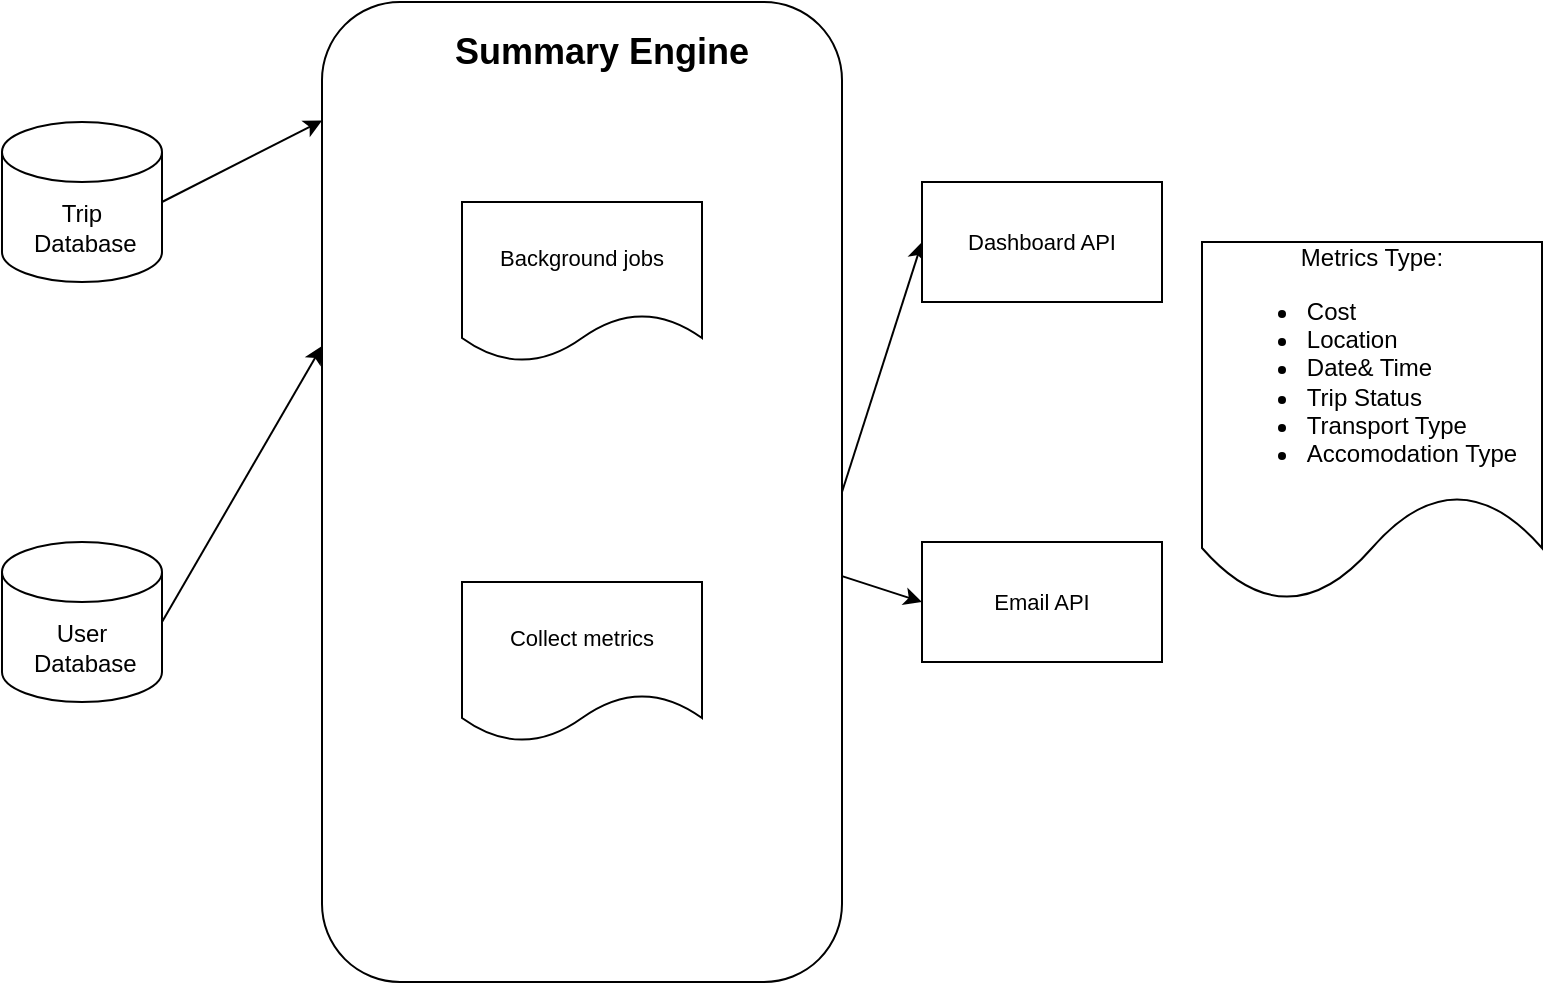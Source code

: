 <mxfile version="21.7.5" type="device">
  <diagram name="Page-1" id="hDhawDrMOq3fDyaG_z1i">
    <mxGraphModel dx="1050" dy="566" grid="1" gridSize="10" guides="1" tooltips="1" connect="1" arrows="1" fold="1" page="1" pageScale="1" pageWidth="850" pageHeight="1100" math="0" shadow="0">
      <root>
        <mxCell id="0" />
        <mxCell id="1" parent="0" />
        <mxCell id="T8nxM4cV_ng4f6DZZX6p-5" style="rounded=0;orthogonalLoop=1;jettySize=auto;html=1;entryX=0;entryY=0.5;entryDx=0;entryDy=0;" edge="1" parent="1" source="Y4_OtuAko8wCgOKkr69z-1" target="Y4_OtuAko8wCgOKkr69z-7">
          <mxGeometry relative="1" as="geometry" />
        </mxCell>
        <mxCell id="T8nxM4cV_ng4f6DZZX6p-6" style="rounded=0;orthogonalLoop=1;jettySize=auto;html=1;exitX=1;exitY=0.5;exitDx=0;exitDy=0;entryX=0;entryY=0.5;entryDx=0;entryDy=0;" edge="1" parent="1" source="Y4_OtuAko8wCgOKkr69z-1" target="T8nxM4cV_ng4f6DZZX6p-2">
          <mxGeometry relative="1" as="geometry" />
        </mxCell>
        <mxCell id="Y4_OtuAko8wCgOKkr69z-1" value="" style="rounded=1;whiteSpace=wrap;html=1;" parent="1" vertex="1">
          <mxGeometry x="230" y="50" width="260" height="490" as="geometry" />
        </mxCell>
        <mxCell id="Y4_OtuAko8wCgOKkr69z-2" value="&lt;b&gt;Summary Engine&lt;/b&gt;" style="text;html=1;strokeColor=none;fillColor=none;align=center;verticalAlign=middle;whiteSpace=wrap;rounded=0;fontSize=18;" parent="1" vertex="1">
          <mxGeometry x="285" y="60" width="170" height="30" as="geometry" />
        </mxCell>
        <mxCell id="Y4_OtuAko8wCgOKkr69z-4" style="rounded=0;orthogonalLoop=1;jettySize=auto;html=1;exitX=1;exitY=0.5;exitDx=0;exitDy=0;exitPerimeter=0;entryX=0;entryY=0.121;entryDx=0;entryDy=0;entryPerimeter=0;" parent="1" source="Y4_OtuAko8wCgOKkr69z-3" target="Y4_OtuAko8wCgOKkr69z-1" edge="1">
          <mxGeometry relative="1" as="geometry" />
        </mxCell>
        <mxCell id="Y4_OtuAko8wCgOKkr69z-3" value="Trip&lt;br&gt;&amp;nbsp;Database" style="shape=cylinder3;whiteSpace=wrap;html=1;boundedLbl=1;backgroundOutline=1;size=15;" parent="1" vertex="1">
          <mxGeometry x="70" y="110" width="80" height="80" as="geometry" />
        </mxCell>
        <mxCell id="Y4_OtuAko8wCgOKkr69z-5" value="Background jobs" style="shape=document;whiteSpace=wrap;html=1;boundedLbl=1;fontFamily=Helvetica;fontSize=11;fontColor=default;" parent="1" vertex="1">
          <mxGeometry x="300" y="150" width="120" height="80" as="geometry" />
        </mxCell>
        <mxCell id="Y4_OtuAko8wCgOKkr69z-7" value="Email API" style="rounded=0;whiteSpace=wrap;html=1;fontFamily=Helvetica;fontSize=11;fontColor=default;" parent="1" vertex="1">
          <mxGeometry x="530" y="320" width="120" height="60" as="geometry" />
        </mxCell>
        <mxCell id="Y4_OtuAko8wCgOKkr69z-20" value="Collect metrics" style="shape=document;whiteSpace=wrap;html=1;boundedLbl=1;fontFamily=Helvetica;fontSize=11;fontColor=default;" parent="1" vertex="1">
          <mxGeometry x="300" y="340" width="120" height="80" as="geometry" />
        </mxCell>
        <mxCell id="Y4_OtuAko8wCgOKkr69z-22" style="edgeStyle=none;shape=connector;rounded=0;orthogonalLoop=1;jettySize=auto;html=1;exitX=1;exitY=0.5;exitDx=0;exitDy=0;exitPerimeter=0;entryX=0;entryY=0.351;entryDx=0;entryDy=0;entryPerimeter=0;labelBackgroundColor=default;strokeColor=default;fontFamily=Helvetica;fontSize=11;fontColor=default;endArrow=classic;" parent="1" source="Y4_OtuAko8wCgOKkr69z-21" target="Y4_OtuAko8wCgOKkr69z-1" edge="1">
          <mxGeometry relative="1" as="geometry" />
        </mxCell>
        <mxCell id="Y4_OtuAko8wCgOKkr69z-21" value="User&lt;br&gt;&amp;nbsp;Database" style="shape=cylinder3;whiteSpace=wrap;html=1;boundedLbl=1;backgroundOutline=1;size=15;" parent="1" vertex="1">
          <mxGeometry x="70" y="320" width="80" height="80" as="geometry" />
        </mxCell>
        <mxCell id="T8nxM4cV_ng4f6DZZX6p-1" value="Metrics Type:&lt;br&gt;&lt;ul&gt;&lt;li style=&quot;text-align: left;&quot;&gt;Cost&lt;/li&gt;&lt;li style=&quot;text-align: left;&quot;&gt;Location&lt;/li&gt;&lt;li style=&quot;text-align: left;&quot;&gt;Date&amp;amp; Time&lt;/li&gt;&lt;li style=&quot;text-align: left;&quot;&gt;Trip Status&lt;/li&gt;&lt;li style=&quot;text-align: left;&quot;&gt;Transport Type&lt;/li&gt;&lt;li style=&quot;text-align: left;&quot;&gt;Accomodation Type&lt;/li&gt;&lt;/ul&gt;" style="shape=document;whiteSpace=wrap;html=1;boundedLbl=1;" vertex="1" parent="1">
          <mxGeometry x="670" y="170" width="170" height="180" as="geometry" />
        </mxCell>
        <mxCell id="T8nxM4cV_ng4f6DZZX6p-2" value="Dashboard API" style="rounded=0;whiteSpace=wrap;html=1;fontFamily=Helvetica;fontSize=11;fontColor=default;" vertex="1" parent="1">
          <mxGeometry x="530" y="140" width="120" height="60" as="geometry" />
        </mxCell>
      </root>
    </mxGraphModel>
  </diagram>
</mxfile>
